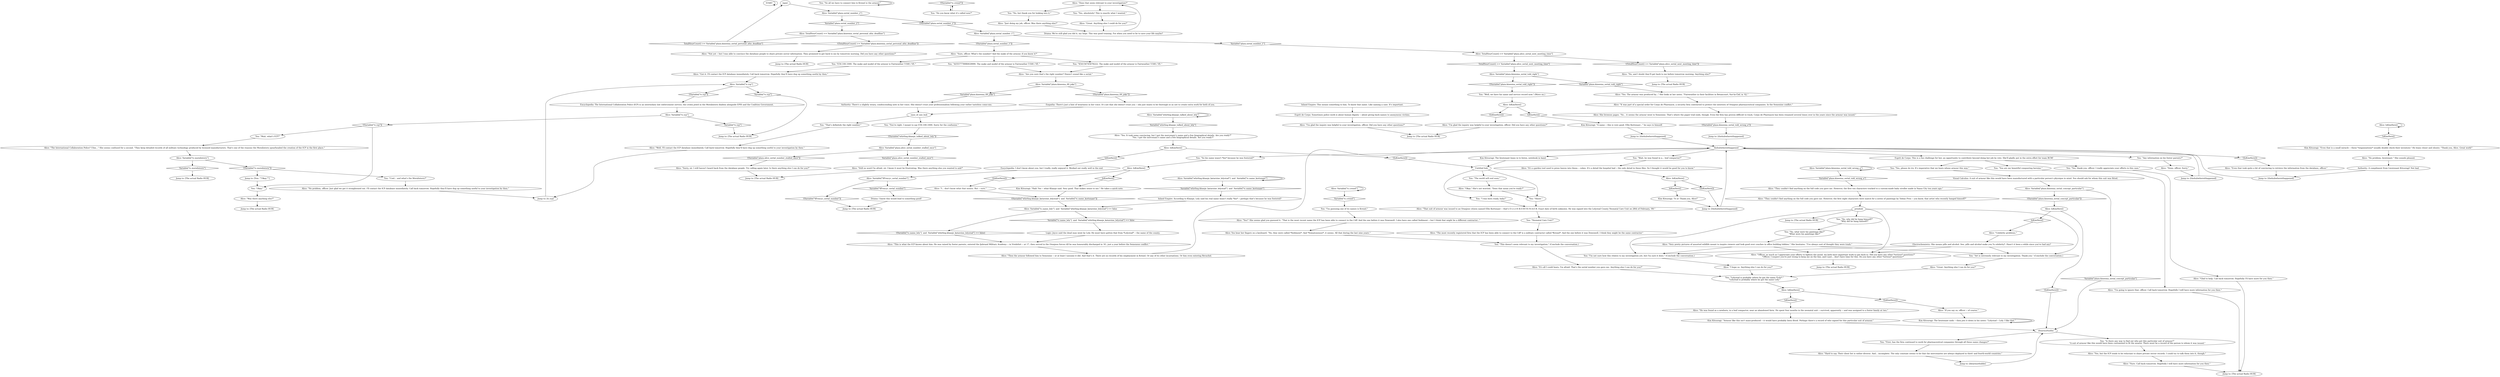 # KINEEMA / SERIAL NUMBER
# 1. Ask Alice to run the serial number you got from the boot.
#2. Come back the next day to get results and ask for Alice to try to get more personal info on the mercenary (finish task to run serial number, gain task to get personal info from serial number).
#3. Come back the next day to get personal info (finish task to get personal info from serial number).
# ==================================================
digraph G {
	  0 [label="START"];
	  1 [label="input"];
	  2 [label="Alice: Variable[\"whirling.klaasje_talked_about_lely\"]"];
	  3 [label="Variable[\"whirling.klaasje_talked_about_lely\"]", shape=diamond];
	  4 [label="!(Variable[\"whirling.klaasje_talked_about_lely\"])", shape=diamond];
	  5 [label="Alice: \"No problem, officer. Just glad we got it straightened out. I'll contact the ICP database immediately. Call back tomorrow. Hopefully they'll have dug up something useful to your investigation by then.\""];
	  6 [label="Alice: \"Officer, as much as I appreciate your efforts to lighten the mood, we both have important work to get back to. Did you have any other *serious* questions?\"\n\"Officer, I suspect you're just trying to keep me on the line, and I just... don't have time for this. Do you have any other *serious* questions?\""];
	  7 [label="You: \"This doesn't seem relevant to my investigation.\" (Conclude the conversation.)"];
	  8 [label="Visual Calculus: A suit of armour like this would have been manufactured with a particular person's physique in mind. You should ask for whom this suit was fitted."];
	  9 [label="Alice: \"Sure. Call back tomorrow. Hopefully I will have more information for you then.\""];
	  10 [label="Esprit de Corps: This is a fun challenge for her, an opportunity to contribute beyond doing her job by rote. She'll gladly put in the extra effort for team RCM!"];
	  11 [label="You: \"Lelystad is probably where he got the name *Lely*.\"\n\"Lelystad is probably where he got the name Lely.\""];
	  12 [label="Encyclopedia: I don't know about you, but I really, really enjoyed it. Worked out really well in the end."];
	  13 [label="Kim Kitsuragi: The lieutenant leans in to listen, notebook in hand."];
	  14 [label="You: \"So all we have to connect him to Krenel is the armour.\""];
	  15 [label="Alice: IsKimHere()"];
	  16 [label="IsKimHere()", shape=diamond];
	  17 [label="!(IsKimHere())", shape=diamond];
	  18 [label="You: \"Well, we have his name and service record now.\" (Move on.)"];
	  19 [label="Alice: Variable[\"plaza.kineema_serial_told_wrong_a\"]"];
	  20 [label="Variable[\"plaza.kineema_serial_told_wrong_a\"]", shape=diamond];
	  21 [label="!(Variable[\"plaza.kineema_serial_told_wrong_a\"])", shape=diamond];
	  22 [label="Alice: Variable[\"tc.crenel\"]"];
	  23 [label="Variable[\"tc.crenel\"]", shape=diamond];
	  24 [label="!(Variable[\"tc.crenel\"])", shape=diamond];
	  25 [label="Alice: \"The most recently registered firm that the ICP has been able to connect to the CdP is a military contractor called *Krenel*. And the one before it was Downwell. I think they might be the same contractor.\""];
	  26 [label="Alice: \"He was found as a newborn, in a leaf compactor, near an abandoned farm. He spent four months in the neonatal unit -- survived, apparently -- and was assigned to a foster family at two.\""];
	  27 [label="Kim Kitsuragi: The lieutenant nods -- then jots it down in his notes: \"Lelystad -- Lely. I like that.\""];
	  28 [label="Jump to: [thehubwhereithappened]"];
	  29 [label="Jump to: [thehubwhereithappened]"];
	  30 [label="Alice: \"They couldn't find anything on the full code you gave me. However, the first eight characters were match for a series of paintings by Tobias Pren -- you know, that artist who recently hanged himself?\""];
	  31 [label="Alice: \"Does that seem relevant to your investigation?\""];
	  32 [label="Jump to: [The actual Radio HUB]"];
	  33 [label="You: \"No, what were his paintings like?\"\n\"What were his paintings like?\""];
	  34 [label="Alice: \"Celebrity problems.\""];
	  35 [label="Kim Kitsuragi: \"Armour like this isn't mass-produced -- it would have probably been fitted. Perhaps there's a record of who signed for this particular suit of armour.\""];
	  36 [label="Alice: Variable[\"whirling.klaasje_katarzine_lelystad\"]  and  Variable[\"tc.name_kortenaer\"]"];
	  37 [label="Variable[\"whirling.klaasje_katarzine_lelystad\"]  and  Variable[\"tc.name_kortenaer\"]", shape=diamond];
	  38 [label="!(Variable[\"whirling.klaasje_katarzine_lelystad\"]  and  Variable[\"tc.name_kortenaer\"])", shape=diamond];
	  39 [label="Jump to: [thehubwhereithappened]"];
	  40 [label="Inland Empire: This means something to him. To know that name. Like naming a case. It's important."];
	  41 [label="ease_of_use_hub"];
	  42 [label="You: \"Cool... and what's the Moralintern?\""];
	  43 [label="Electrochemistry: She means pills and alcohol. See, pills and alcohol make you *a celebrity*. Hasn't it been a while since you've had any?"];
	  44 [label="You: \"Do you know what it's called now?\""];
	  45 [label="Alice: \"Sorry, sir. I still haven't heard back from the database people. Try calling again later. Is there anything else I can do for you?\""];
	  46 [label="Authority: There's a slightly weary, condescending note in her voice. She doesn't trust your professionalism following your rather tasteless come-ons."];
	  47 [label="Alice: \"Yes. The armour was produced by...\" She looks at her notes. \"Fairweather in their facilities in Betancourt, Sur-la-Clef, in '42.\""];
	  48 [label="You: \"Art is extremely relevant to my investigation. Thank you.\" (Conclude the conversation.)"];
	  49 [label="prenhub"];
	  50 [label="Alice: \"That suit of armour was issued to an Oranjese citizen named Ellis Kortenaer -- that's E-L-L-I-S K-O-R-T-E-N-A-E-R. Exact date of birth unknown. He was signed into the Lelystad County Neonatal Care Unit on 28th of February, ’09.\""];
	  51 [label="You: \"The world will end soon.\""];
	  52 [label="Alice: IsKimHere()"];
	  53 [label="IsKimHere()", shape=diamond];
	  54 [label="!(IsKimHere())", shape=diamond];
	  55 [label="Jump to: [The actual Radio HUB]"];
	  56 [label="Jump to: [diearmorhubbe]"];
	  57 [label="Alice: \"Got it. I'll contact the ICP database immediately. Call back tomorrow. Hopefully they'll have dug up something useful by then.\""];
	  58 [label="Alice: \"Yes, but the ICP tends to be reluctant to share private sector records. I could try to talk them into it, though.\""];
	  59 [label="Jump to: [The actual Radio HUB]"];
	  60 [label="Alice: \"No problem, lieutenant.\" She sounds pleased."];
	  61 [label="Jump to: [The actual Radio HUB]"];
	  62 [label="You: \"I'm not sure how this relates to my investigation yet, but I'm sure it does.\" (Conclude the conversation.)"];
	  63 [label="Alice: \"I hope so. Anything else I can do for you?\""];
	  64 [label="Alice: \"This is what the ICP knows about him: He was raised by foster parents, entered the Ijsbrand Military Academy -- in Vredefort -- at 17, then served in the Oranjese forces till he was honourably discharged in '41, just a year before the Semenese conflict.\""];
	  65 [label="thehubwhereithappened"];
	  66 [label="Authority: A compliment from Lieutenant Kitsuragi! Not bad."];
	  67 [label="Alice: \"I'm glad the inquiry was helpful to your investigation, officer. Did you have any other questions?\""];
	  68 [label="Jump to: [The actual Radio HUB]"];
	  69 [label="Alice: \"Sure, officer. What's the number? And the make of the armour, if you know it?\""];
	  70 [label="You: \"No, but thank you for looking into it.\""];
	  71 [label="Alice: \"Just doing my job, officer. Was there anything else?\""];
	  72 [label="Alice: \"Yes!\" She seems glad you guessed it. \"That is the most recent name the ICP has been able to connect to the CdP. And the one before it was Downwell. I also have one called Sediment -- but I think that might be a different contractor...\""];
	  73 [label="You: \"Yes, please do try. It's imperative that we learn whose armour this was.\""];
	  74 [label="Alice: Variable[\"plaza.kineema_serial_told_right\"]"];
	  75 [label="Variable[\"plaza.kineema_serial_told_right\"]", shape=diamond];
	  76 [label="!(Variable[\"plaza.kineema_serial_told_right\"])", shape=diamond];
	  77 [label="Kim Kitsuragi: \"It is! Thank you, Alice!\""];
	  78 [label="Alice: \"It was part of a special order for Corps de Pharmacie, a security firm contracted to protect the interests of Oranjese pharmaceutical companies. In the Semenine conflict.\""];
	  79 [label="You: \"Yes, absolutely! This is exactly what I wanted.\""];
	  80 [label="Alice: Variable[\"plaza.kineema_serial_concept_particular\"]"];
	  81 [label="Variable[\"plaza.kineema_serial_concept_particular\"]", shape=diamond];
	  82 [label="!(Variable[\"plaza.kineema_serial_concept_particular\"])", shape=diamond];
	  83 [label="You: \"Yes, thank you, officer. I really appreciate your efforts in this case.\""];
	  84 [label="You: \"You are my beautiful conquering heroine.\""];
	  85 [label="Untitled hub"];
	  86 [label="Jump to: [The actual Radio HUB]"];
	  87 [label="You: \"You're right. I meant to say E50.100.1000. Sorry for the confusion.\""];
	  88 [label="Alice: Variable[\"tc.moralintern\"]"];
	  89 [label="Variable[\"tc.moralintern\"]", shape=diamond];
	  90 [label="!(Variable[\"tc.moralintern\"])", shape=diamond];
	  91 [label="Alice: Variable[\"tc.icp\"]"];
	  92 [label="Variable[\"tc.icp\"]", shape=diamond];
	  93 [label="!(Variable[\"tc.icp\"])", shape=diamond];
	  94 [label="You: \"No, why did he hang himself?\"\n\"Why did he hang himself?\""];
	  95 [label="You: \"I'm guessing one of its names is Krenel.\""];
	  96 [label="You: \"First, has the firm continued to work for pharmaceutical companies through all these name changes?\""];
	  97 [label="Alice: You hear her fingers on a keyboard. \"No, they were called *Sediment*. And *Somatosensor*, it seems. All that during the last nine years.\""];
	  98 [label="Jump to: [tc.icp]"];
	  99 [label="You: \"E50.100.1000. The make and model of the armour is Fairweather T-500 / VE.\""];
	  100 [label="Alice: \"They couldn't find anything on the full code you gave me. However, the first ten characters tracked to a custom-made baby stroller made in Vaasa City ten years ago.\""];
	  101 [label="Alice: \"I'm glad the inquiry was helpful to your investigation, officer. Did you have any other questions?\""];
	  102 [label="Alice: \"Even that took quite a bit of convincing to retrieve the information from the database, officer.\""];
	  103 [label="You: \"Any information on his foster parents?\""];
	  104 [label="Alice: IsKimHere()"];
	  105 [label="IsKimHere()", shape=diamond];
	  106 [label="!(IsKimHere())", shape=diamond];
	  107 [label="You: \"Wait, what's ICP?\""];
	  108 [label="Alice: \"Okay.\" She's not worried. \"Does that mean you're ready?\""];
	  109 [label="Kim Kitsuragi: \"Hah! Yes -- what Klaasje said. Very good. That makes sense to me.\" He takes a quick note."];
	  110 [label="Alice: Variable[\"plaza.serial_number_2\"]"];
	  111 [label="Variable[\"plaza.serial_number_2\"]", shape=diamond];
	  112 [label="!(Variable[\"plaza.serial_number_2\"])", shape=diamond];
	  113 [label="Alice: TotalHourCount() >= Variable[\"plaza.alice_serial_next_meeting_time\"]"];
	  114 [label="TotalHourCount() >= Variable[\"plaza.alice_serial_next_meeting_time\"]", shape=diamond];
	  115 [label="!(TotalHourCount() >= Variable[\"plaza.alice_serial_next_meeting_time\"])", shape=diamond];
	  116 [label="Alice: \"No, and I doubt they'll get back to me before tomorrow morning. Anything else?\""];
	  117 [label="Alice: \"Are you sure that's the right number? Doesn't sound like a serial.\""];
	  118 [label="Alice: \"Well, I'll contact the ICP database immediately. Call back tomorrow. Hopefully they'll have dug up something useful to your investigation by then.\""];
	  119 [label="Alice: \"Yes. It took some convincing, but I got the mercenary's name and a few biographical details. Are you ready?\"\n\"Yes. I got the mercenary's name and a few biographical details. Are you ready?\""];
	  120 [label="Kim Kitsuragi: \"A name -- this is very good. Ellis Kortenaer...\" he says to himself."];
	  121 [label="Alice: IsKimHere()"];
	  122 [label="IsKimHere()", shape=diamond];
	  123 [label="!(IsKimHere())", shape=diamond];
	  124 [label="Kim Kitsuragi: \"Even that is a small miracle -- these *organizations* usually double check their inventory.\" He leans closer and shouts: \"Thank you, Alice. Great work!\""];
	  125 [label="Jump to: [The actual Radio HUB]"];
	  126 [label="Alice: Variable[\"plaza.kineema_69_joke\"]"];
	  127 [label="Variable[\"plaza.kineema_69_joke\"]", shape=diamond];
	  128 [label="!(Variable[\"plaza.kineema_69_joke\"])", shape=diamond];
	  129 [label="Empathy: There's just a hint of weariness in her voice. It's not that she doesn't trust you -- she just wants to be thorough so as not to create extra work for both of you."];
	  130 [label="Alice: \"Very pretty pictures of assorted wildlife meant to inspire viewers and look good over couches in office building lobbies.\" She hesitates. \"I've always sort of thought they were trash.\""];
	  131 [label="Alice: \"Great. Anything else I can do for you?\""];
	  132 [label="Jump to: [The actual Radio HUB]"];
	  133 [label="You: \"Okay.\""];
	  134 [label="You: \"Neonatal Care Unit?\""];
	  135 [label="Jump to: [thehubwhereithappened]"];
	  136 [label="Alice: Variable[\"plaza.serial_number_1\"]"];
	  137 [label="Variable[\"plaza.serial_number_1\"]", shape=diamond];
	  138 [label="!(Variable[\"plaza.serial_number_1\"])", shape=diamond];
	  139 [label="You: \"X54156745678222. The make and model of the armour is Fairweather T-500 / VE.\""];
	  140 [label="Alice: Variable[\"tc.icp\"]"];
	  141 [label="Variable[\"tc.icp\"]", shape=diamond];
	  142 [label="!(Variable[\"tc.icp\"])", shape=diamond];
	  143 [label="Encyclopedia: The International Collaboration Police (ICP) is an interisolary law enforcement service, the crown jewel in the Moralintern diadem alongside EPIS and the Coalition Government."];
	  144 [label="You: \"I was born ready, baby!\""];
	  145 [label="Inland Empire: According to Klaasje, Lely said his real name wasn't really *his* -- perhaps that's because he was fostered?"];
	  146 [label="Alice: \"Was there anything else?\""];
	  147 [label="Alice: \"Then the armour followed him to Semenine -- or at least I assume it did. And that's it. There are no records of his employment in Krenel. Or any of its other incarnations. Or him even entering Revachol."];
	  148 [label="Jump to: [thehubwhereithappened]"];
	  149 [label="Alice: Variable[\"plaza.alice_serial_number_stalled_once\"]"];
	  150 [label="Variable[\"plaza.alice_serial_number_stalled_once\"]", shape=diamond];
	  151 [label="!(Variable[\"plaza.alice_serial_number_stalled_once\"])", shape=diamond];
	  152 [label="You: \"AO5577789RHG9999. The make and model of the armour is Fairweather T-500 / VE.\""];
	  153 [label="Alice: She browses pages. \"So... it seems the armour went to Semenine. That's where the paper trail ends, though. Even the firm has proven difficult to track. Corps de Pharmacie has been renamed several times over in the years since the armour was issued.\""];
	  154 [label="diearmorhubbe"];
	  155 [label="Alice: IsKimHere()"];
	  156 [label="IsKimHere()", shape=diamond];
	  157 [label="!(IsKimHere())", shape=diamond];
	  158 [label="Alice: \"Hard to say. Their client list is rather diverse. And... incomplete. The only constant seems to be that the mercenaries are always deployed in third- and fourth-world countries.\""];
	  159 [label="Alice: \"Glad to help. Call back tomorrow. Hopefully I'll have more for you then.\""];
	  160 [label="Alice: \"I... don't know what that means. But -- sure.\""];
	  161 [label="Alice: \"Still no word I'm afraid, sir. I know it must be frustrating. Was there anything else you wanted to ask?\""];
	  162 [label="Alice: TotalHourCount() >= Variable[\"plaza.kineema_serial_personal_aliiz_deadline\"]"];
	  163 [label="TotalHourCount() >= Variable[\"plaza.kineema_serial_personal_aliiz_deadline\"]", shape=diamond];
	  164 [label="!(TotalHourCount() >= Variable[\"plaza.kineema_serial_personal_aliiz_deadline\"])", shape=diamond];
	  165 [label="Alice: \"Not yet -- but I was able to convince the database people to share private sector information. They promised to get back to me by tomorrow morning. Did you have any other questions?\""];
	  166 [label="You: \"That's definitely the right number.\""];
	  167 [label="Jump to: [The actual Radio HUB]"];
	  168 [label="You: \"Is there any way to find out who got this particular suit of armour?\"\n\"A suit of armour like this would have been customized to fit the wearer. There must be a record of the person to whom it was issued.\""];
	  169 [label="Logic: Joyce said the dead man went by Lely. He must have gotten that from *Lelystad* -- the name of the county."];
	  170 [label="Alice: Variable[\"XP.encyc_serial_number\"]"];
	  171 [label="Variable[\"XP.encyc_serial_number\"]", shape=diamond];
	  172 [label="!(Variable[\"XP.encyc_serial_number\"])", shape=diamond];
	  173 [label="Alice: IsKimHere()"];
	  174 [label="IsKimHere()", shape=diamond];
	  175 [label="!(IsKimHere())", shape=diamond];
	  176 [label="Alice: \"I'm going to ignore that, officer. Call back tomorrow. Hopefully I will have more information for you then.\""];
	  177 [label="You: \"Shoot.\""];
	  178 [label="Alice: IsKimHere()"];
	  179 [label="IsKimHere()", shape=diamond];
	  180 [label="!(IsKimHere())", shape=diamond];
	  181 [label="Drama: I knew this would lead to something good!"];
	  182 [label="Alice: \"None, officer. Sorry.\""];
	  183 [label="Alice: \"If you say so, officer -- of course.\""];
	  184 [label="Esprit de Corps: Sometimes police work is about human dignity -- about giving back names to anonymous victims."];
	  185 [label="Jump to: [The actual Radio HUB]"];
	  186 [label="Alice: \"The International Collaboration Police? Uhm...\" She seems confused for a second. \"They keep detailed records of all military technology produced by licensed manufacturers. That's one of the reasons the Moralintern spearheaded the creation of the ICP in the first place.\""];
	  187 [label="Alice: \"Great. Anything else I could do for you?\""];
	  188 [label="Alice: Variable[\"tc.name_lely\"]  and  Variable[\"whirling.klaasje_katarzine_lelystad\"] == false"];
	  189 [label="Variable[\"tc.name_lely\"]  and  Variable[\"whirling.klaasje_katarzine_lelystad\"] == false", shape=diamond];
	  190 [label="!(Variable[\"tc.name_lely\"]  and  Variable[\"whirling.klaasje_katarzine_lelystad\"] == false)", shape=diamond];
	  191 [label="Drama: We're still glad you did it, my liege. This was good training. For when you need to lie to save your life maybe?"];
	  192 [label="You: \"Wait, he was found in a... leaf compactor?\""];
	  193 [label="Alice: \"It's a garden tool used to press leaves into these... cubes. It's a detail the hospital had -- the only detail in these files. So I thought it would be good for you to know.\""];
	  194 [label="Alice: \"It's all I could learn, I'm afraid. That's the serial number you gave me. Anything else I can do for you?\""];
	  195 [label="Jump to: [The actual Radio HUB]"];
	  196 [label="Jump to: [You: \"\"Okay.\"\"]"];
	  197 [label="You: \"So his name wasn't *his* because he was fostered?\""];
	  0 -> 0
	  1 -> 110
	  2 -> 2
	  2 -> 3
	  3 -> 119
	  4 -> 149
	  5 -> 98
	  6 -> 61
	  7 -> 194
	  8 -> 80
	  9 -> 132
	  10 -> 73
	  10 -> 83
	  10 -> 84
	  11 -> 104
	  12 -> 170
	  13 -> 85
	  14 -> 14
	  15 -> 16
	  15 -> 15
	  16 -> 124
	  17 -> 102
	  18 -> 178
	  19 -> 19
	  19 -> 20
	  20 -> 100
	  21 -> 29
	  22 -> 22
	  22 -> 23
	  23 -> 95
	  24 -> 44
	  25 -> 7
	  26 -> 35
	  27 -> 27
	  28 -> 65
	  29 -> 65
	  30 -> 49
	  31 -> 70
	  31 -> 79
	  33 -> 130
	  34 -> 43
	  35 -> 154
	  36 -> 36
	  36 -> 37
	  37 -> 145
	  38 -> 188
	  39 -> 65
	  40 -> 184
	  41 -> 166
	  41 -> 87
	  42 -> 5
	  43 -> 62
	  43 -> 48
	  43 -> 6
	  44 -> 24
	  45 -> 55
	  46 -> 41
	  47 -> 78
	  48 -> 131
	  49 -> 32
	  49 -> 6
	  49 -> 48
	  49 -> 94
	  49 -> 62
	  50 -> 134
	  51 -> 108
	  52 -> 53
	  52 -> 54
	  53 -> 77
	  54 -> 28
	  56 -> 154
	  57 -> 140
	  58 -> 9
	  60 -> 66
	  62 -> 63
	  63 -> 11
	  64 -> 147
	  65 -> 192
	  65 -> 197
	  65 -> 103
	  65 -> 10
	  65 -> 13
	  65 -> 17
	  66 -> 135
	  67 -> 195
	  69 -> 152
	  69 -> 99
	  69 -> 139
	  70 -> 71
	  71 -> 191
	  72 -> 97
	  73 -> 8
	  74 -> 75
	  74 -> 76
	  75 -> 47
	  76 -> 18
	  77 -> 28
	  78 -> 153
	  79 -> 187
	  80 -> 81
	  80 -> 82
	  81 -> 154
	  82 -> 155
	  83 -> 159
	  84 -> 176
	  85 -> 144
	  85 -> 177
	  85 -> 51
	  87 -> 4
	  88 -> 89
	  88 -> 90
	  89 -> 125
	  90 -> 42
	  90 -> 196
	  91 -> 92
	  91 -> 93
	  92 -> 86
	  93 -> 107
	  93 -> 133
	  94 -> 33
	  95 -> 72
	  96 -> 158
	  97 -> 7
	  98 -> 140
	  99 -> 57
	  100 -> 30
	  101 -> 195
	  102 -> 135
	  103 -> 182
	  104 -> 105
	  104 -> 106
	  105 -> 26
	  106 -> 183
	  107 -> 186
	  108 -> 144
	  108 -> 177
	  109 -> 38
	  110 -> 112
	  110 -> 111
	  111 -> 162
	  112 -> 136
	  113 -> 114
	  113 -> 115
	  114 -> 74
	  115 -> 116
	  116 -> 68
	  117 -> 126
	  118 -> 98
	  119 -> 121
	  120 -> 39
	  121 -> 122
	  121 -> 123
	  122 -> 12
	  123 -> 85
	  124 -> 60
	  126 -> 128
	  126 -> 127
	  127 -> 46
	  128 -> 129
	  129 -> 41
	  130 -> 62
	  130 -> 48
	  130 -> 6
	  131 -> 11
	  133 -> 146
	  134 -> 25
	  135 -> 65
	  136 -> 137
	  136 -> 138
	  137 -> 113
	  138 -> 69
	  139 -> 117
	  140 -> 141
	  140 -> 142
	  141 -> 86
	  142 -> 143
	  143 -> 91
	  144 -> 50
	  145 -> 188
	  146 -> 59
	  147 -> 65
	  148 -> 65
	  149 -> 150
	  149 -> 151
	  150 -> 161
	  151 -> 45
	  152 -> 117
	  153 -> 21
	  154 -> 96
	  154 -> 168
	  155 -> 156
	  155 -> 157
	  156 -> 34
	  157 -> 154
	  158 -> 56
	  159 -> 132
	  160 -> 38
	  161 -> 55
	  162 -> 163
	  162 -> 164
	  163 -> 1
	  164 -> 165
	  165 -> 185
	  166 -> 118
	  168 -> 58
	  169 -> 64
	  170 -> 171
	  170 -> 172
	  171 -> 181
	  172 -> 167
	  173 -> 174
	  173 -> 175
	  174 -> 109
	  175 -> 160
	  176 -> 132
	  177 -> 50
	  178 -> 179
	  178 -> 180
	  179 -> 120
	  180 -> 67
	  181 -> 167
	  182 -> 148
	  183 -> 27
	  184 -> 101
	  186 -> 88
	  187 -> 191
	  188 -> 189
	  188 -> 190
	  189 -> 169
	  190 -> 64
	  191 -> 31
	  192 -> 193
	  193 -> 52
	  194 -> 11
	  196 -> 133
	  197 -> 173
}

